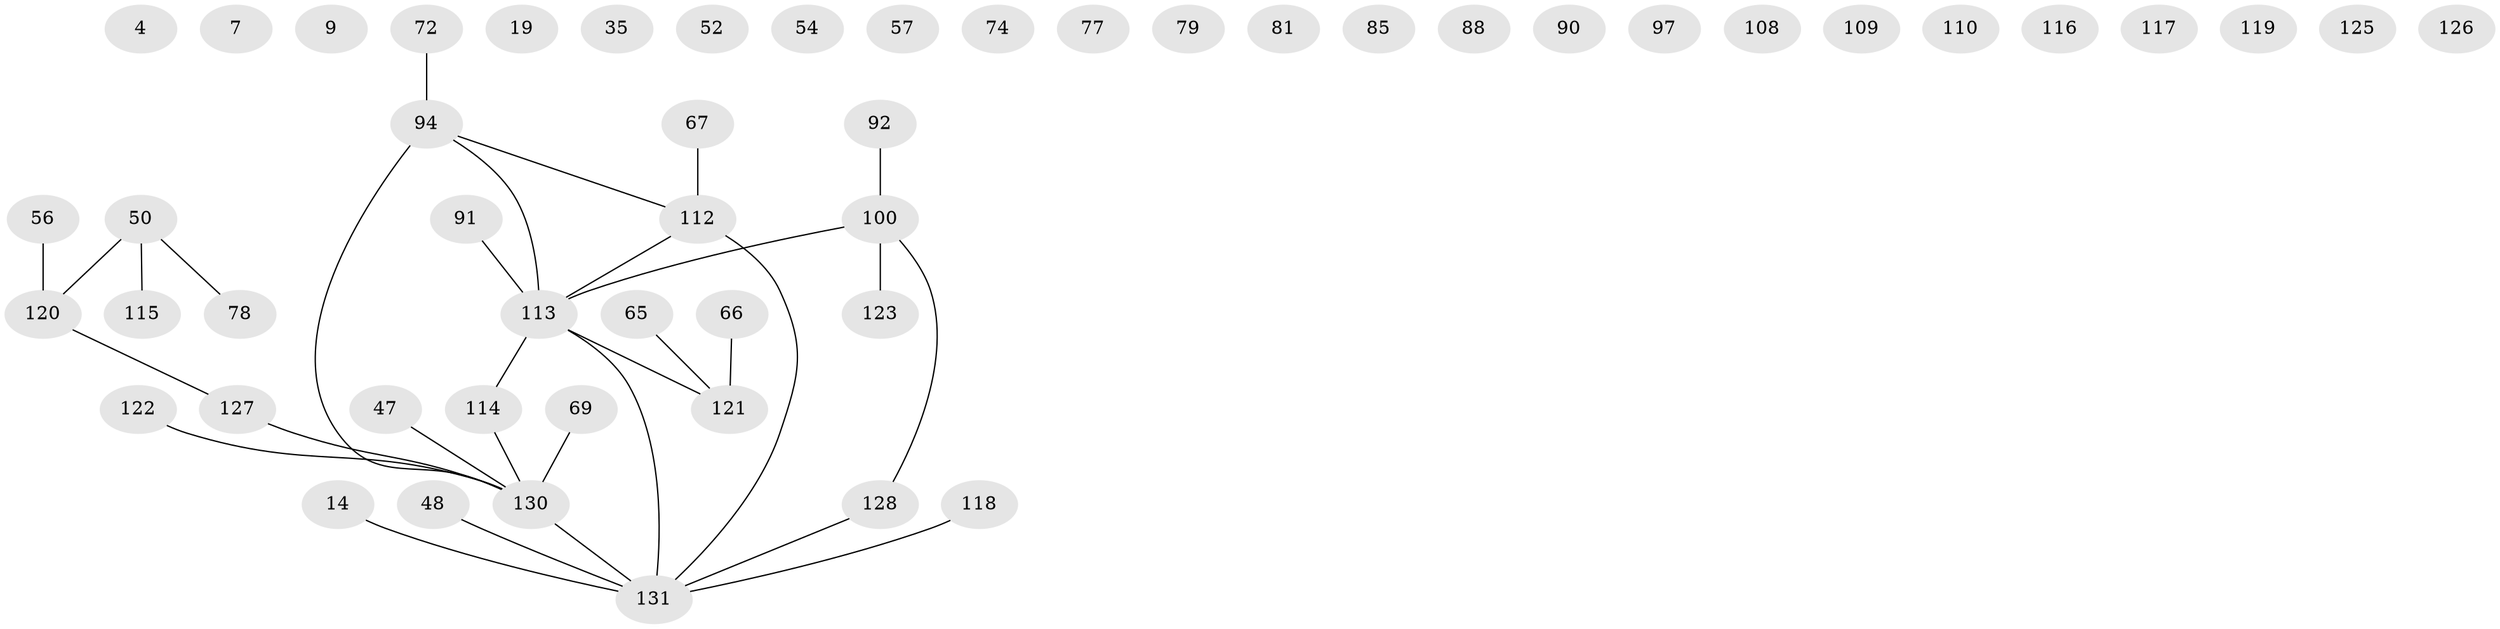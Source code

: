// original degree distribution, {4: 0.07633587786259542, 1: 0.2748091603053435, 0: 0.15267175572519084, 2: 0.29770992366412213, 3: 0.1297709923664122, 5: 0.04580152671755725, 6: 0.015267175572519083, 7: 0.007633587786259542}
// Generated by graph-tools (version 1.1) at 2025/43/03/04/25 21:43:23]
// undirected, 52 vertices, 32 edges
graph export_dot {
graph [start="1"]
  node [color=gray90,style=filled];
  4;
  7;
  9;
  14;
  19;
  35;
  47;
  48;
  50;
  52;
  54;
  56 [super="+30"];
  57;
  65;
  66 [super="+43"];
  67;
  69;
  72 [super="+62"];
  74;
  77;
  78 [super="+75"];
  79;
  81 [super="+64"];
  85;
  88;
  90;
  91;
  92;
  94 [super="+33+87+68"];
  97;
  100;
  108;
  109;
  110 [super="+17"];
  112 [super="+46+98+101+2+82+86+89+103+107"];
  113 [super="+34+24+99+83+60"];
  114 [super="+84+61"];
  115;
  116;
  117;
  118;
  119 [super="+42"];
  120 [super="+95"];
  121 [super="+36+21"];
  122 [super="+76"];
  123 [super="+106"];
  125 [super="+93"];
  126;
  127 [super="+55"];
  128;
  130 [super="+129+124"];
  131 [super="+45+51+80+111+104"];
  14 -- 131;
  47 -- 130;
  48 -- 131;
  50 -- 115;
  50 -- 120 [weight=2];
  50 -- 78;
  56 -- 120;
  65 -- 121;
  66 -- 121;
  67 -- 112;
  69 -- 130;
  72 -- 94;
  91 -- 113;
  92 -- 100;
  94 -- 112;
  94 -- 130 [weight=2];
  94 -- 113;
  100 -- 123 [weight=2];
  100 -- 128;
  100 -- 113;
  112 -- 131 [weight=4];
  112 -- 113 [weight=3];
  113 -- 114;
  113 -- 121 [weight=4];
  113 -- 131 [weight=2];
  114 -- 130 [weight=2];
  118 -- 131;
  120 -- 127;
  122 -- 130;
  127 -- 130;
  128 -- 131;
  130 -- 131 [weight=4];
}
